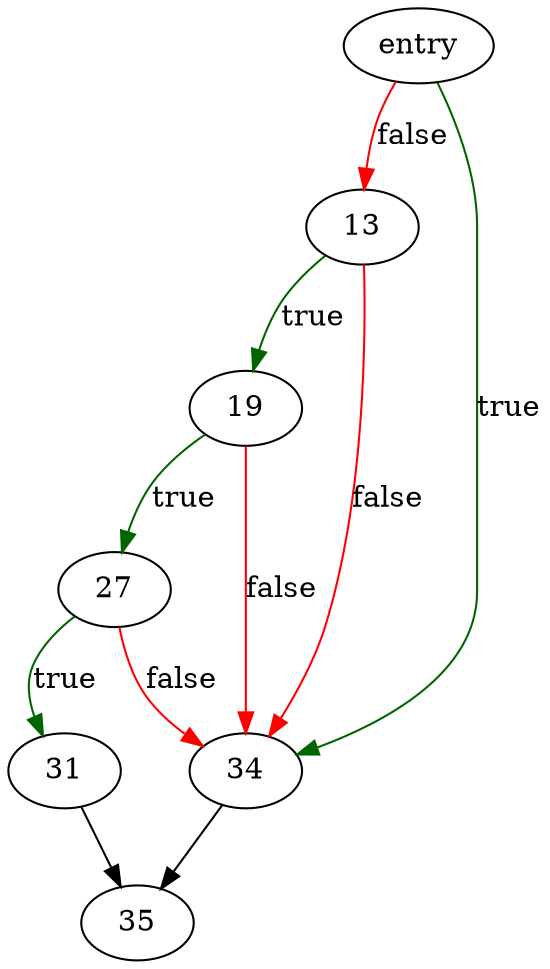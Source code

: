 digraph "sqlite3CheckObjectName" {
	// Node definitions.
	2 [label=entry];
	13;
	19;
	27;
	31;
	34;
	35;

	// Edge definitions.
	2 -> 13 [
		color=red
		label=false
	];
	2 -> 34 [
		color=darkgreen
		label=true
	];
	13 -> 19 [
		color=darkgreen
		label=true
	];
	13 -> 34 [
		color=red
		label=false
	];
	19 -> 27 [
		color=darkgreen
		label=true
	];
	19 -> 34 [
		color=red
		label=false
	];
	27 -> 31 [
		color=darkgreen
		label=true
	];
	27 -> 34 [
		color=red
		label=false
	];
	31 -> 35;
	34 -> 35;
}